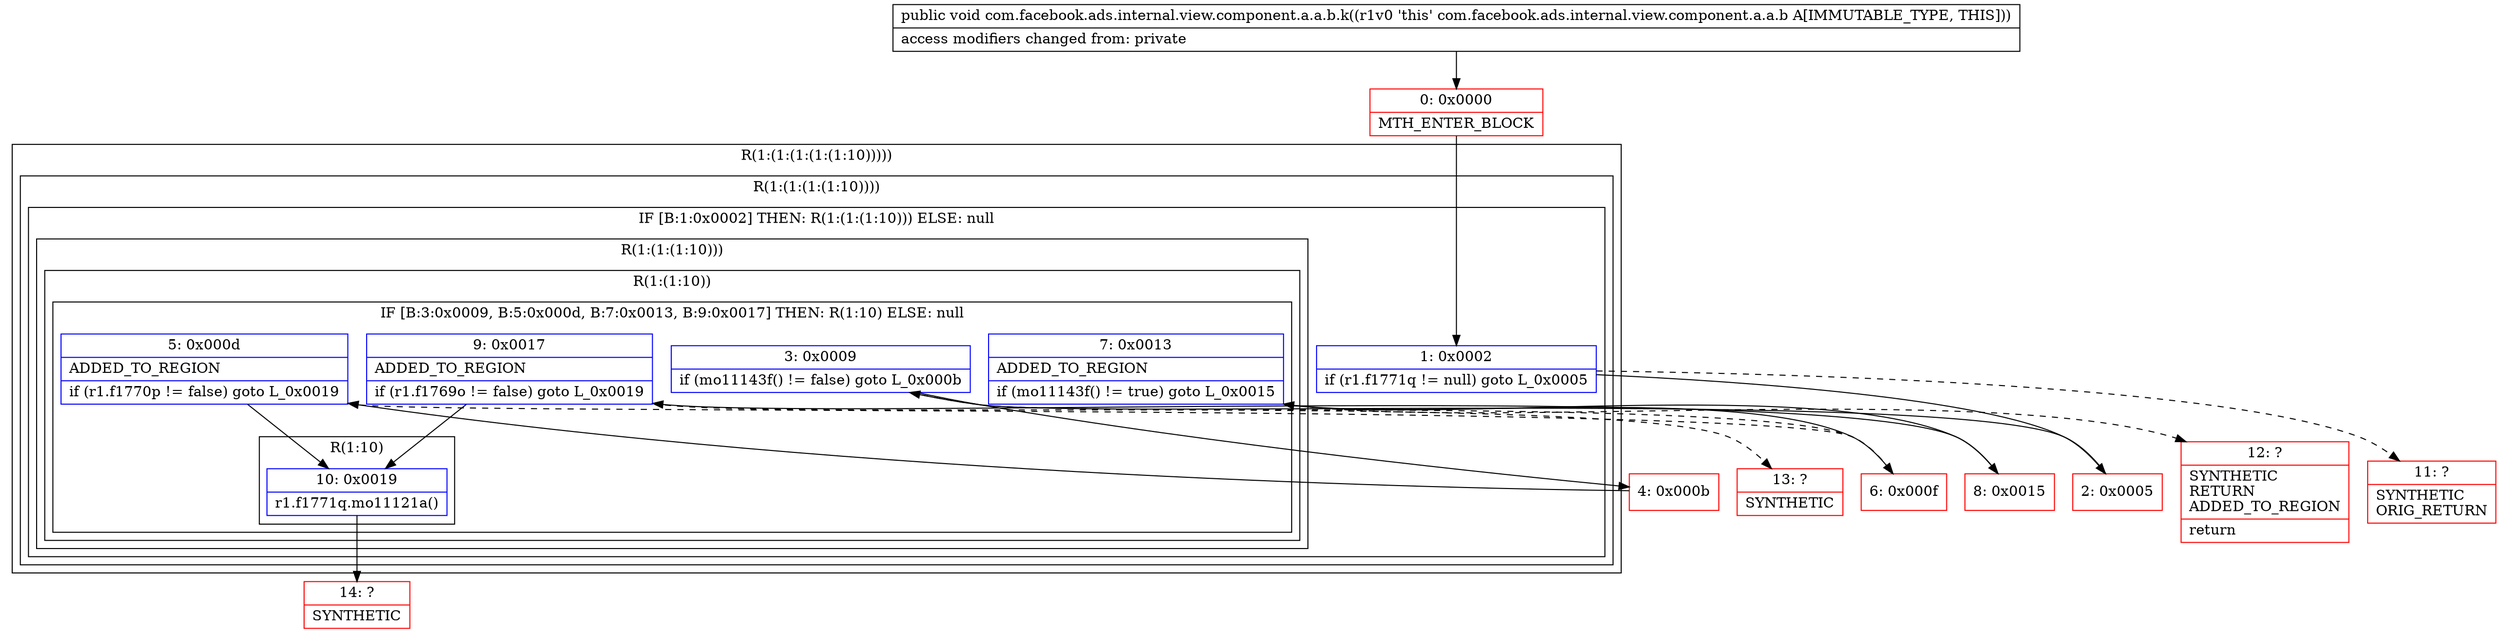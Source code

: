 digraph "CFG forcom.facebook.ads.internal.view.component.a.a.b.k()V" {
subgraph cluster_Region_504941665 {
label = "R(1:(1:(1:(1:(1:10)))))";
node [shape=record,color=blue];
subgraph cluster_Region_1959365166 {
label = "R(1:(1:(1:(1:10))))";
node [shape=record,color=blue];
subgraph cluster_IfRegion_1487649913 {
label = "IF [B:1:0x0002] THEN: R(1:(1:(1:10))) ELSE: null";
node [shape=record,color=blue];
Node_1 [shape=record,label="{1\:\ 0x0002|if (r1.f1771q != null) goto L_0x0005\l}"];
subgraph cluster_Region_1888262491 {
label = "R(1:(1:(1:10)))";
node [shape=record,color=blue];
subgraph cluster_Region_682572015 {
label = "R(1:(1:10))";
node [shape=record,color=blue];
subgraph cluster_IfRegion_277827374 {
label = "IF [B:3:0x0009, B:5:0x000d, B:7:0x0013, B:9:0x0017] THEN: R(1:10) ELSE: null";
node [shape=record,color=blue];
Node_3 [shape=record,label="{3\:\ 0x0009|if (mo11143f() != false) goto L_0x000b\l}"];
Node_5 [shape=record,label="{5\:\ 0x000d|ADDED_TO_REGION\l|if (r1.f1770p != false) goto L_0x0019\l}"];
Node_7 [shape=record,label="{7\:\ 0x0013|ADDED_TO_REGION\l|if (mo11143f() != true) goto L_0x0015\l}"];
Node_9 [shape=record,label="{9\:\ 0x0017|ADDED_TO_REGION\l|if (r1.f1769o != false) goto L_0x0019\l}"];
subgraph cluster_Region_356675890 {
label = "R(1:10)";
node [shape=record,color=blue];
Node_10 [shape=record,label="{10\:\ 0x0019|r1.f1771q.mo11121a()\l}"];
}
}
}
}
}
}
}
Node_0 [shape=record,color=red,label="{0\:\ 0x0000|MTH_ENTER_BLOCK\l}"];
Node_2 [shape=record,color=red,label="{2\:\ 0x0005}"];
Node_4 [shape=record,color=red,label="{4\:\ 0x000b}"];
Node_6 [shape=record,color=red,label="{6\:\ 0x000f}"];
Node_8 [shape=record,color=red,label="{8\:\ 0x0015}"];
Node_11 [shape=record,color=red,label="{11\:\ ?|SYNTHETIC\lORIG_RETURN\l}"];
Node_12 [shape=record,color=red,label="{12\:\ ?|SYNTHETIC\lRETURN\lADDED_TO_REGION\l|return\l}"];
Node_13 [shape=record,color=red,label="{13\:\ ?|SYNTHETIC\l}"];
Node_14 [shape=record,color=red,label="{14\:\ ?|SYNTHETIC\l}"];
MethodNode[shape=record,label="{public void com.facebook.ads.internal.view.component.a.a.b.k((r1v0 'this' com.facebook.ads.internal.view.component.a.a.b A[IMMUTABLE_TYPE, THIS]))  | access modifiers changed from: private\l}"];
MethodNode -> Node_0;
Node_1 -> Node_2;
Node_1 -> Node_11[style=dashed];
Node_3 -> Node_4;
Node_3 -> Node_6[style=dashed];
Node_5 -> Node_6[style=dashed];
Node_5 -> Node_10;
Node_7 -> Node_8;
Node_7 -> Node_12[style=dashed];
Node_9 -> Node_10;
Node_9 -> Node_13[style=dashed];
Node_10 -> Node_14;
Node_0 -> Node_1;
Node_2 -> Node_3;
Node_4 -> Node_5;
Node_6 -> Node_7;
Node_8 -> Node_9;
}

